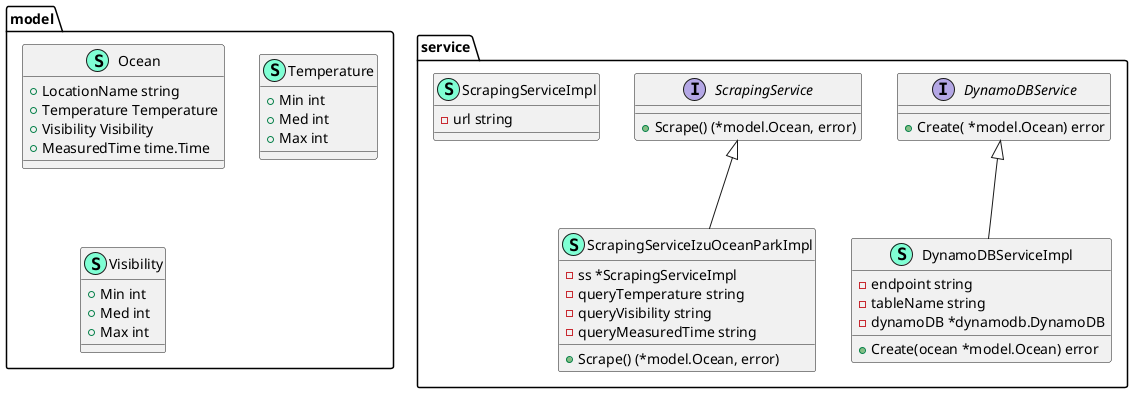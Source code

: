 @startuml
namespace model {
    class Ocean << (S,Aquamarine) >> {
        + LocationName string
        + Temperature Temperature
        + Visibility Visibility
        + MeasuredTime time.Time

    }
    class Temperature << (S,Aquamarine) >> {
        + Min int
        + Med int
        + Max int

    }
    class Visibility << (S,Aquamarine) >> {
        + Min int
        + Med int
        + Max int

    }
}


namespace service {
    interface DynamoDBService  {
        + Create( *model.Ocean) error

    }
    class DynamoDBServiceImpl << (S,Aquamarine) >> {
        - endpoint string
        - tableName string
        - dynamoDB *dynamodb.DynamoDB

        + Create(ocean *model.Ocean) error

    }
    interface ScrapingService  {
        + Scrape() (*model.Ocean, error)

    }
    class ScrapingServiceImpl << (S,Aquamarine) >> {
        - url string

    }
    class ScrapingServiceIzuOceanParkImpl << (S,Aquamarine) >> {
        - ss *ScrapingServiceImpl
        - queryTemperature string
        - queryVisibility string
        - queryMeasuredTime string

        + Scrape() (*model.Ocean, error)

    }
}

"service.DynamoDBService" <|-- "service.DynamoDBServiceImpl"
"service.ScrapingService" <|-- "service.ScrapingServiceIzuOceanParkImpl"

@enduml
